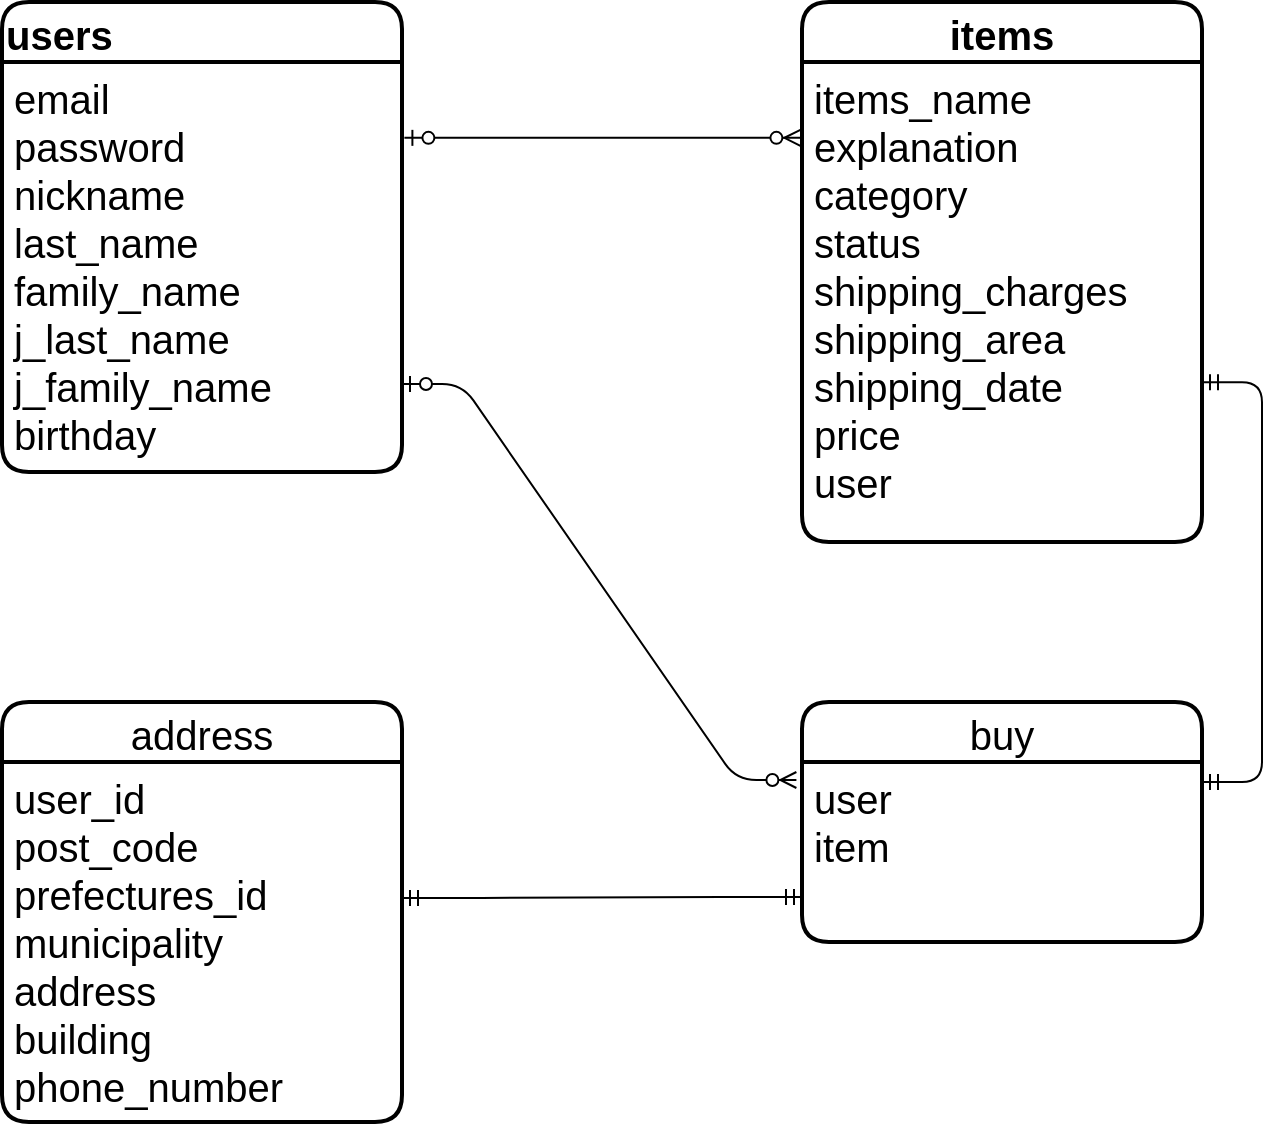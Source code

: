 <mxfile>
    <diagram id="O0ZwL-uXoGX3FZUHNY2m" name="ページ1">
        <mxGraphModel dx="771" dy="696" grid="1" gridSize="10" guides="1" tooltips="1" connect="1" arrows="1" fold="1" page="1" pageScale="1" pageWidth="850" pageHeight="1100" math="0" shadow="0">
            <root>
                <mxCell id="0"/>
                <mxCell id="1" parent="0"/>
                <mxCell id="6" value="items" style="swimlane;childLayout=stackLayout;horizontal=1;startSize=30;horizontalStack=0;rounded=1;fontSize=20;fontStyle=1;strokeWidth=2;resizeParent=0;resizeLast=1;shadow=0;dashed=0;align=center;" vertex="1" parent="1">
                    <mxGeometry x="480" y="50" width="200" height="270" as="geometry"/>
                </mxCell>
                <mxCell id="7" value="items_name&#10;explanation&#10;category&#10;status&#10;shipping_charges&#10;shipping_area&#10;shipping_date&#10;price&#10;user" style="align=left;strokeColor=none;fillColor=none;spacingLeft=4;fontSize=20;verticalAlign=top;resizable=0;rotatable=0;part=1;" vertex="1" parent="6">
                    <mxGeometry y="30" width="200" height="240" as="geometry"/>
                </mxCell>
                <mxCell id="8" value="users" style="swimlane;childLayout=stackLayout;horizontal=1;startSize=30;horizontalStack=0;rounded=1;fontSize=20;fontStyle=1;strokeWidth=2;resizeParent=0;resizeLast=1;shadow=0;dashed=0;align=left;" vertex="1" parent="1">
                    <mxGeometry x="80" y="50" width="200" height="235" as="geometry"/>
                </mxCell>
                <mxCell id="9" value="email&#10;password&#10;nickname&#10;last_name&#10;family_name&#10;j_last_name&#10;j_family_name&#10;birthday" style="align=left;strokeColor=none;fillColor=none;spacingLeft=4;fontSize=20;verticalAlign=top;resizable=0;rotatable=0;part=1;" vertex="1" parent="8">
                    <mxGeometry y="30" width="200" height="205" as="geometry"/>
                </mxCell>
                <mxCell id="13" value="" style="edgeStyle=entityRelationEdgeStyle;fontSize=12;html=1;endArrow=ERzeroToMany;startArrow=ERzeroToOne;exitX=1.006;exitY=0.185;exitDx=0;exitDy=0;exitPerimeter=0;entryX=-0.004;entryY=0.158;entryDx=0;entryDy=0;entryPerimeter=0;" edge="1" parent="1" source="9" target="7">
                    <mxGeometry width="100" height="100" relative="1" as="geometry">
                        <mxPoint x="290" y="80" as="sourcePoint"/>
                        <mxPoint x="470" y="134" as="targetPoint"/>
                    </mxGeometry>
                </mxCell>
                <mxCell id="14" value="buy" style="swimlane;childLayout=stackLayout;horizontal=1;startSize=30;horizontalStack=0;rounded=1;fontSize=20;fontStyle=0;strokeWidth=2;resizeParent=0;resizeLast=1;shadow=0;dashed=0;align=center;" vertex="1" parent="1">
                    <mxGeometry x="480" y="400" width="200" height="120" as="geometry"/>
                </mxCell>
                <mxCell id="15" value="user&#10;item" style="align=left;strokeColor=none;fillColor=none;spacingLeft=4;fontSize=20;verticalAlign=top;resizable=0;rotatable=0;part=1;" vertex="1" parent="14">
                    <mxGeometry y="30" width="200" height="90" as="geometry"/>
                </mxCell>
                <mxCell id="16" value="address" style="swimlane;childLayout=stackLayout;horizontal=1;startSize=30;horizontalStack=0;rounded=1;fontSize=20;fontStyle=0;strokeWidth=2;resizeParent=0;resizeLast=1;shadow=0;dashed=0;align=center;" vertex="1" parent="1">
                    <mxGeometry x="80" y="400" width="200" height="210" as="geometry"/>
                </mxCell>
                <mxCell id="17" value="user_id&#10;post_code&#10;prefectures_id&#10;municipality&#10;address&#10;building&#10;phone_number" style="align=left;strokeColor=none;fillColor=none;spacingLeft=4;fontSize=20;verticalAlign=top;resizable=0;rotatable=0;part=1;" vertex="1" parent="16">
                    <mxGeometry y="30" width="200" height="180" as="geometry"/>
                </mxCell>
                <mxCell id="25" value="" style="edgeStyle=entityRelationEdgeStyle;fontSize=12;html=1;endArrow=ERmandOne;startArrow=ERmandOne;entryX=0;entryY=0.75;entryDx=0;entryDy=0;" edge="1" parent="1" target="15">
                    <mxGeometry width="100" height="100" relative="1" as="geometry">
                        <mxPoint x="280" y="498" as="sourcePoint"/>
                        <mxPoint x="450" y="420" as="targetPoint"/>
                    </mxGeometry>
                </mxCell>
                <mxCell id="26" value="" style="edgeStyle=entityRelationEdgeStyle;fontSize=12;html=1;endArrow=ERmandOne;startArrow=ERmandOne;entryX=1;entryY=0.667;entryDx=0;entryDy=0;entryPerimeter=0;" edge="1" parent="1" target="7">
                    <mxGeometry width="100" height="100" relative="1" as="geometry">
                        <mxPoint x="680" y="440" as="sourcePoint"/>
                        <mxPoint x="680" y="278" as="targetPoint"/>
                    </mxGeometry>
                </mxCell>
                <mxCell id="27" value="" style="edgeStyle=entityRelationEdgeStyle;fontSize=12;html=1;endArrow=ERzeroToMany;startArrow=ERzeroToOne;entryX=-0.014;entryY=0.1;entryDx=0;entryDy=0;entryPerimeter=0;" edge="1" parent="1" target="15">
                    <mxGeometry width="100" height="100" relative="1" as="geometry">
                        <mxPoint x="280" y="241" as="sourcePoint"/>
                        <mxPoint x="420" y="430" as="targetPoint"/>
                    </mxGeometry>
                </mxCell>
            </root>
        </mxGraphModel>
    </diagram>
</mxfile>
